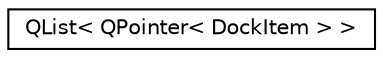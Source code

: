 digraph "类继承关系图"
{
  edge [fontname="Helvetica",fontsize="10",labelfontname="Helvetica",labelfontsize="10"];
  node [fontname="Helvetica",fontsize="10",shape=record];
  rankdir="LR";
  Node0 [label="QList\< QPointer\< DockItem \> \>",height=0.2,width=0.4,color="black", fillcolor="white", style="filled",URL="$class_q_list.html"];
}

